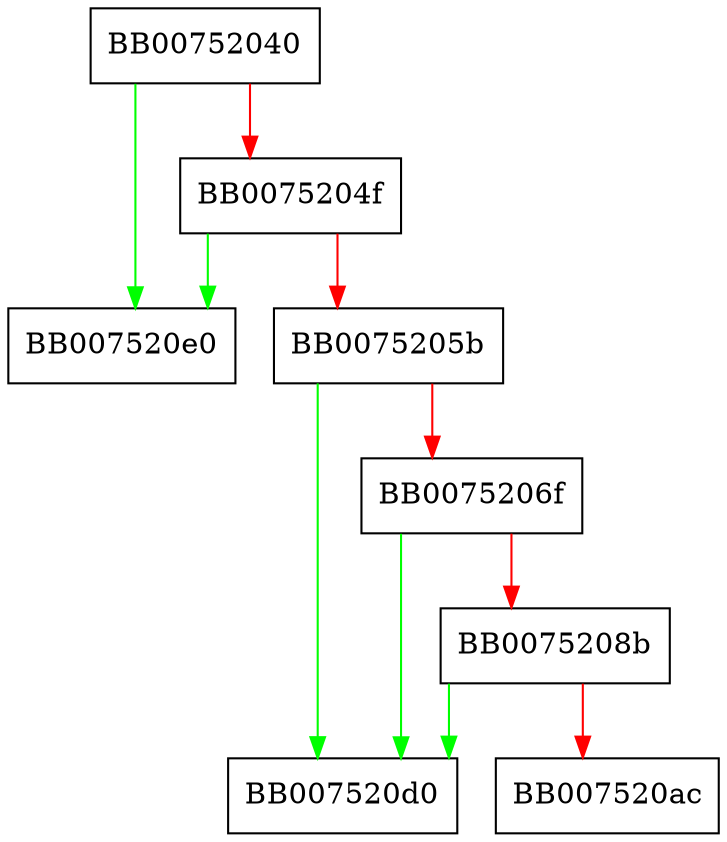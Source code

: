 digraph ossl_ec_GF2m_simple_point_set_affine_coordinates {
  node [shape="box"];
  graph [splines=ortho];
  BB00752040 -> BB007520e0 [color="green"];
  BB00752040 -> BB0075204f [color="red"];
  BB0075204f -> BB007520e0 [color="green"];
  BB0075204f -> BB0075205b [color="red"];
  BB0075205b -> BB007520d0 [color="green"];
  BB0075205b -> BB0075206f [color="red"];
  BB0075206f -> BB007520d0 [color="green"];
  BB0075206f -> BB0075208b [color="red"];
  BB0075208b -> BB007520d0 [color="green"];
  BB0075208b -> BB007520ac [color="red"];
}